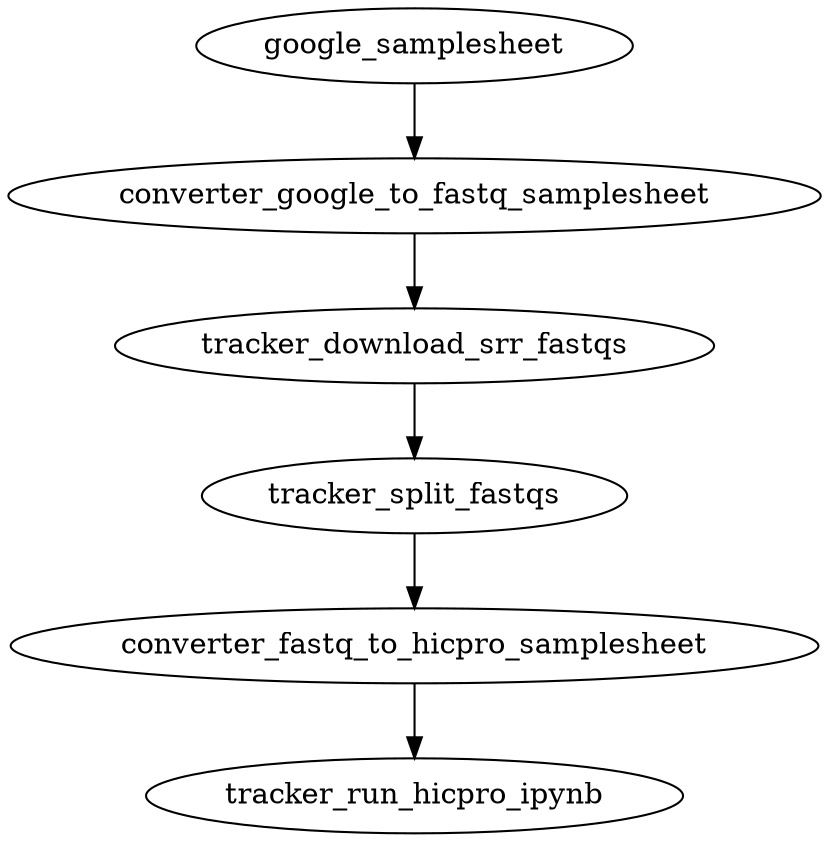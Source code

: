 digraph graphname {
    google_samplesheet -> converter_google_to_fastq_samplesheet;
    converter_google_to_fastq_samplesheet -> tracker_download_srr_fastqs;
    tracker_download_srr_fastqs -> tracker_split_fastqs;
    tracker_split_fastqs -> converter_fastq_to_hicpro_samplesheet;
    converter_fastq_to_hicpro_samplesheet -> tracker_run_hicpro_ipynb;
}
